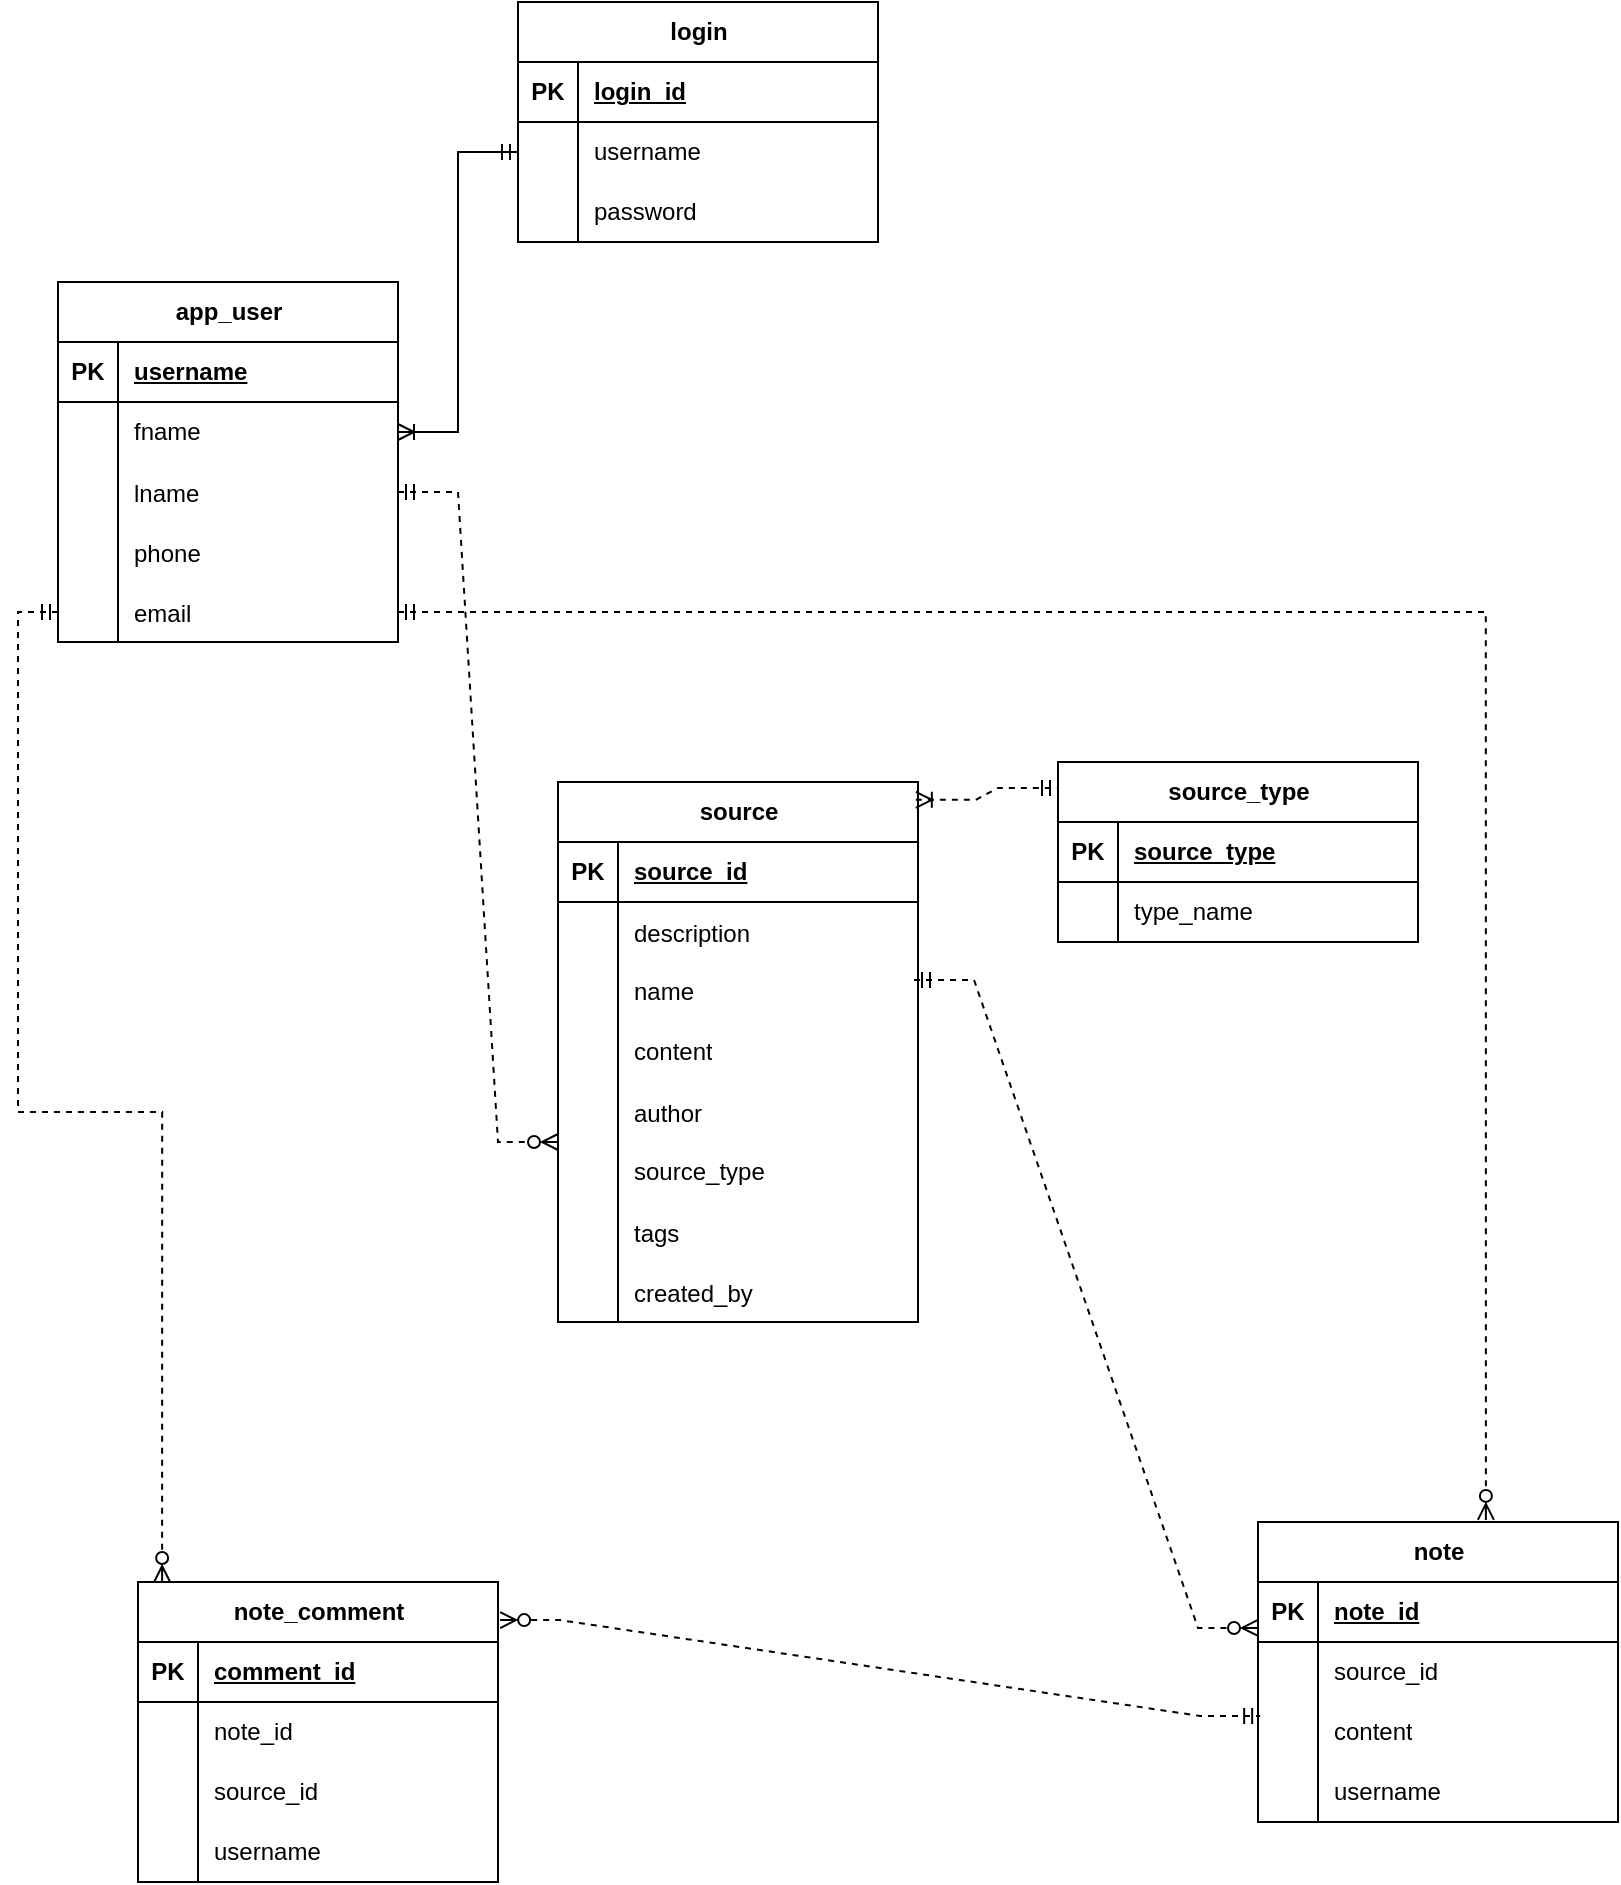 <mxfile version="23.0.1" type="device">
  <diagram id="R2lEEEUBdFMjLlhIrx00" name="Page-1">
    <mxGraphModel dx="2074" dy="1106" grid="1" gridSize="10" guides="1" tooltips="1" connect="1" arrows="1" fold="1" page="1" pageScale="1" pageWidth="850" pageHeight="1100" math="0" shadow="0" extFonts="Permanent Marker^https://fonts.googleapis.com/css?family=Permanent+Marker">
      <root>
        <mxCell id="0" />
        <mxCell id="1" parent="0" />
        <mxCell id="jBe3QeOH1B4ZWQV6k8TV-5" value="app_user" style="shape=table;startSize=30;container=1;collapsible=1;childLayout=tableLayout;fixedRows=1;rowLines=0;fontStyle=1;align=center;resizeLast=1;html=1;" vertex="1" parent="1">
          <mxGeometry x="40" y="220" width="170" height="180" as="geometry" />
        </mxCell>
        <mxCell id="jBe3QeOH1B4ZWQV6k8TV-6" value="" style="shape=tableRow;horizontal=0;startSize=0;swimlaneHead=0;swimlaneBody=0;fillColor=none;collapsible=0;dropTarget=0;points=[[0,0.5],[1,0.5]];portConstraint=eastwest;top=0;left=0;right=0;bottom=1;" vertex="1" parent="jBe3QeOH1B4ZWQV6k8TV-5">
          <mxGeometry y="30" width="170" height="30" as="geometry" />
        </mxCell>
        <mxCell id="jBe3QeOH1B4ZWQV6k8TV-7" value="PK" style="shape=partialRectangle;connectable=0;fillColor=none;top=0;left=0;bottom=0;right=0;fontStyle=1;overflow=hidden;whiteSpace=wrap;html=1;" vertex="1" parent="jBe3QeOH1B4ZWQV6k8TV-6">
          <mxGeometry width="30" height="30" as="geometry">
            <mxRectangle width="30" height="30" as="alternateBounds" />
          </mxGeometry>
        </mxCell>
        <mxCell id="jBe3QeOH1B4ZWQV6k8TV-8" value="username" style="shape=partialRectangle;connectable=0;fillColor=none;top=0;left=0;bottom=0;right=0;align=left;spacingLeft=6;fontStyle=5;overflow=hidden;whiteSpace=wrap;html=1;" vertex="1" parent="jBe3QeOH1B4ZWQV6k8TV-6">
          <mxGeometry x="30" width="140" height="30" as="geometry">
            <mxRectangle width="140" height="30" as="alternateBounds" />
          </mxGeometry>
        </mxCell>
        <mxCell id="jBe3QeOH1B4ZWQV6k8TV-12" value="" style="shape=tableRow;horizontal=0;startSize=0;swimlaneHead=0;swimlaneBody=0;fillColor=none;collapsible=0;dropTarget=0;points=[[0,0.5],[1,0.5]];portConstraint=eastwest;top=0;left=0;right=0;bottom=0;" vertex="1" parent="jBe3QeOH1B4ZWQV6k8TV-5">
          <mxGeometry y="60" width="170" height="30" as="geometry" />
        </mxCell>
        <mxCell id="jBe3QeOH1B4ZWQV6k8TV-13" value="" style="shape=partialRectangle;connectable=0;fillColor=none;top=0;left=0;bottom=0;right=0;editable=1;overflow=hidden;whiteSpace=wrap;html=1;" vertex="1" parent="jBe3QeOH1B4ZWQV6k8TV-12">
          <mxGeometry width="30" height="30" as="geometry">
            <mxRectangle width="30" height="30" as="alternateBounds" />
          </mxGeometry>
        </mxCell>
        <mxCell id="jBe3QeOH1B4ZWQV6k8TV-14" value="fname" style="shape=partialRectangle;connectable=0;fillColor=none;top=0;left=0;bottom=0;right=0;align=left;spacingLeft=6;overflow=hidden;whiteSpace=wrap;html=1;" vertex="1" parent="jBe3QeOH1B4ZWQV6k8TV-12">
          <mxGeometry x="30" width="140" height="30" as="geometry">
            <mxRectangle width="140" height="30" as="alternateBounds" />
          </mxGeometry>
        </mxCell>
        <mxCell id="jBe3QeOH1B4ZWQV6k8TV-83" value="" style="shape=tableRow;horizontal=0;startSize=0;swimlaneHead=0;swimlaneBody=0;fillColor=none;collapsible=0;dropTarget=0;points=[[0,0.5],[1,0.5]];portConstraint=eastwest;top=0;left=0;right=0;bottom=0;" vertex="1" parent="jBe3QeOH1B4ZWQV6k8TV-5">
          <mxGeometry y="90" width="170" height="30" as="geometry" />
        </mxCell>
        <mxCell id="jBe3QeOH1B4ZWQV6k8TV-84" value="" style="shape=partialRectangle;connectable=0;fillColor=none;top=0;left=0;bottom=0;right=0;editable=1;overflow=hidden;" vertex="1" parent="jBe3QeOH1B4ZWQV6k8TV-83">
          <mxGeometry width="30" height="30" as="geometry">
            <mxRectangle width="30" height="30" as="alternateBounds" />
          </mxGeometry>
        </mxCell>
        <mxCell id="jBe3QeOH1B4ZWQV6k8TV-85" value="lname" style="shape=partialRectangle;connectable=0;fillColor=none;top=0;left=0;bottom=0;right=0;align=left;spacingLeft=6;overflow=hidden;" vertex="1" parent="jBe3QeOH1B4ZWQV6k8TV-83">
          <mxGeometry x="30" width="140" height="30" as="geometry">
            <mxRectangle width="140" height="30" as="alternateBounds" />
          </mxGeometry>
        </mxCell>
        <mxCell id="jBe3QeOH1B4ZWQV6k8TV-128" value="" style="shape=tableRow;horizontal=0;startSize=0;swimlaneHead=0;swimlaneBody=0;fillColor=none;collapsible=0;dropTarget=0;points=[[0,0.5],[1,0.5]];portConstraint=eastwest;top=0;left=0;right=0;bottom=0;" vertex="1" parent="jBe3QeOH1B4ZWQV6k8TV-5">
          <mxGeometry y="120" width="170" height="30" as="geometry" />
        </mxCell>
        <mxCell id="jBe3QeOH1B4ZWQV6k8TV-129" value="" style="shape=partialRectangle;connectable=0;fillColor=none;top=0;left=0;bottom=0;right=0;editable=1;overflow=hidden;" vertex="1" parent="jBe3QeOH1B4ZWQV6k8TV-128">
          <mxGeometry width="30" height="30" as="geometry">
            <mxRectangle width="30" height="30" as="alternateBounds" />
          </mxGeometry>
        </mxCell>
        <mxCell id="jBe3QeOH1B4ZWQV6k8TV-130" value="phone" style="shape=partialRectangle;connectable=0;fillColor=none;top=0;left=0;bottom=0;right=0;align=left;spacingLeft=6;overflow=hidden;" vertex="1" parent="jBe3QeOH1B4ZWQV6k8TV-128">
          <mxGeometry x="30" width="140" height="30" as="geometry">
            <mxRectangle width="140" height="30" as="alternateBounds" />
          </mxGeometry>
        </mxCell>
        <mxCell id="jBe3QeOH1B4ZWQV6k8TV-86" value="" style="shape=tableRow;horizontal=0;startSize=0;swimlaneHead=0;swimlaneBody=0;fillColor=none;collapsible=0;dropTarget=0;points=[[0,0.5],[1,0.5]];portConstraint=eastwest;top=0;left=0;right=0;bottom=0;" vertex="1" parent="jBe3QeOH1B4ZWQV6k8TV-5">
          <mxGeometry y="150" width="170" height="30" as="geometry" />
        </mxCell>
        <mxCell id="jBe3QeOH1B4ZWQV6k8TV-87" value="" style="shape=partialRectangle;connectable=0;fillColor=none;top=0;left=0;bottom=0;right=0;editable=1;overflow=hidden;" vertex="1" parent="jBe3QeOH1B4ZWQV6k8TV-86">
          <mxGeometry width="30" height="30" as="geometry">
            <mxRectangle width="30" height="30" as="alternateBounds" />
          </mxGeometry>
        </mxCell>
        <mxCell id="jBe3QeOH1B4ZWQV6k8TV-88" value="email" style="shape=partialRectangle;connectable=0;fillColor=none;top=0;left=0;bottom=0;right=0;align=left;spacingLeft=6;overflow=hidden;" vertex="1" parent="jBe3QeOH1B4ZWQV6k8TV-86">
          <mxGeometry x="30" width="140" height="30" as="geometry">
            <mxRectangle width="140" height="30" as="alternateBounds" />
          </mxGeometry>
        </mxCell>
        <mxCell id="jBe3QeOH1B4ZWQV6k8TV-18" value="login" style="shape=table;startSize=30;container=1;collapsible=1;childLayout=tableLayout;fixedRows=1;rowLines=0;fontStyle=1;align=center;resizeLast=1;html=1;" vertex="1" parent="1">
          <mxGeometry x="270" y="80" width="180" height="120" as="geometry" />
        </mxCell>
        <mxCell id="jBe3QeOH1B4ZWQV6k8TV-19" value="" style="shape=tableRow;horizontal=0;startSize=0;swimlaneHead=0;swimlaneBody=0;fillColor=none;collapsible=0;dropTarget=0;points=[[0,0.5],[1,0.5]];portConstraint=eastwest;top=0;left=0;right=0;bottom=1;" vertex="1" parent="jBe3QeOH1B4ZWQV6k8TV-18">
          <mxGeometry y="30" width="180" height="30" as="geometry" />
        </mxCell>
        <mxCell id="jBe3QeOH1B4ZWQV6k8TV-20" value="PK" style="shape=partialRectangle;connectable=0;fillColor=none;top=0;left=0;bottom=0;right=0;fontStyle=1;overflow=hidden;whiteSpace=wrap;html=1;" vertex="1" parent="jBe3QeOH1B4ZWQV6k8TV-19">
          <mxGeometry width="30" height="30" as="geometry">
            <mxRectangle width="30" height="30" as="alternateBounds" />
          </mxGeometry>
        </mxCell>
        <mxCell id="jBe3QeOH1B4ZWQV6k8TV-21" value="login_id" style="shape=partialRectangle;connectable=0;fillColor=none;top=0;left=0;bottom=0;right=0;align=left;spacingLeft=6;fontStyle=5;overflow=hidden;whiteSpace=wrap;html=1;" vertex="1" parent="jBe3QeOH1B4ZWQV6k8TV-19">
          <mxGeometry x="30" width="150" height="30" as="geometry">
            <mxRectangle width="150" height="30" as="alternateBounds" />
          </mxGeometry>
        </mxCell>
        <mxCell id="jBe3QeOH1B4ZWQV6k8TV-22" value="" style="shape=tableRow;horizontal=0;startSize=0;swimlaneHead=0;swimlaneBody=0;fillColor=none;collapsible=0;dropTarget=0;points=[[0,0.5],[1,0.5]];portConstraint=eastwest;top=0;left=0;right=0;bottom=0;" vertex="1" parent="jBe3QeOH1B4ZWQV6k8TV-18">
          <mxGeometry y="60" width="180" height="30" as="geometry" />
        </mxCell>
        <mxCell id="jBe3QeOH1B4ZWQV6k8TV-23" value="" style="shape=partialRectangle;connectable=0;fillColor=none;top=0;left=0;bottom=0;right=0;editable=1;overflow=hidden;whiteSpace=wrap;html=1;" vertex="1" parent="jBe3QeOH1B4ZWQV6k8TV-22">
          <mxGeometry width="30" height="30" as="geometry">
            <mxRectangle width="30" height="30" as="alternateBounds" />
          </mxGeometry>
        </mxCell>
        <mxCell id="jBe3QeOH1B4ZWQV6k8TV-24" value="username" style="shape=partialRectangle;connectable=0;fillColor=none;top=0;left=0;bottom=0;right=0;align=left;spacingLeft=6;overflow=hidden;whiteSpace=wrap;html=1;" vertex="1" parent="jBe3QeOH1B4ZWQV6k8TV-22">
          <mxGeometry x="30" width="150" height="30" as="geometry">
            <mxRectangle width="150" height="30" as="alternateBounds" />
          </mxGeometry>
        </mxCell>
        <mxCell id="jBe3QeOH1B4ZWQV6k8TV-25" value="" style="shape=tableRow;horizontal=0;startSize=0;swimlaneHead=0;swimlaneBody=0;fillColor=none;collapsible=0;dropTarget=0;points=[[0,0.5],[1,0.5]];portConstraint=eastwest;top=0;left=0;right=0;bottom=0;" vertex="1" parent="jBe3QeOH1B4ZWQV6k8TV-18">
          <mxGeometry y="90" width="180" height="30" as="geometry" />
        </mxCell>
        <mxCell id="jBe3QeOH1B4ZWQV6k8TV-26" value="" style="shape=partialRectangle;connectable=0;fillColor=none;top=0;left=0;bottom=0;right=0;editable=1;overflow=hidden;whiteSpace=wrap;html=1;" vertex="1" parent="jBe3QeOH1B4ZWQV6k8TV-25">
          <mxGeometry width="30" height="30" as="geometry">
            <mxRectangle width="30" height="30" as="alternateBounds" />
          </mxGeometry>
        </mxCell>
        <mxCell id="jBe3QeOH1B4ZWQV6k8TV-27" value="password" style="shape=partialRectangle;connectable=0;fillColor=none;top=0;left=0;bottom=0;right=0;align=left;spacingLeft=6;overflow=hidden;whiteSpace=wrap;html=1;" vertex="1" parent="jBe3QeOH1B4ZWQV6k8TV-25">
          <mxGeometry x="30" width="150" height="30" as="geometry">
            <mxRectangle width="150" height="30" as="alternateBounds" />
          </mxGeometry>
        </mxCell>
        <mxCell id="jBe3QeOH1B4ZWQV6k8TV-31" value="source" style="shape=table;startSize=30;container=1;collapsible=1;childLayout=tableLayout;fixedRows=1;rowLines=0;fontStyle=1;align=center;resizeLast=1;html=1;" vertex="1" parent="1">
          <mxGeometry x="290" y="470" width="180" height="270" as="geometry" />
        </mxCell>
        <mxCell id="jBe3QeOH1B4ZWQV6k8TV-32" value="" style="shape=tableRow;horizontal=0;startSize=0;swimlaneHead=0;swimlaneBody=0;fillColor=none;collapsible=0;dropTarget=0;points=[[0,0.5],[1,0.5]];portConstraint=eastwest;top=0;left=0;right=0;bottom=1;" vertex="1" parent="jBe3QeOH1B4ZWQV6k8TV-31">
          <mxGeometry y="30" width="180" height="30" as="geometry" />
        </mxCell>
        <mxCell id="jBe3QeOH1B4ZWQV6k8TV-33" value="PK" style="shape=partialRectangle;connectable=0;fillColor=none;top=0;left=0;bottom=0;right=0;fontStyle=1;overflow=hidden;whiteSpace=wrap;html=1;" vertex="1" parent="jBe3QeOH1B4ZWQV6k8TV-32">
          <mxGeometry width="30" height="30" as="geometry">
            <mxRectangle width="30" height="30" as="alternateBounds" />
          </mxGeometry>
        </mxCell>
        <mxCell id="jBe3QeOH1B4ZWQV6k8TV-34" value="source_id" style="shape=partialRectangle;connectable=0;fillColor=none;top=0;left=0;bottom=0;right=0;align=left;spacingLeft=6;fontStyle=5;overflow=hidden;whiteSpace=wrap;html=1;" vertex="1" parent="jBe3QeOH1B4ZWQV6k8TV-32">
          <mxGeometry x="30" width="150" height="30" as="geometry">
            <mxRectangle width="150" height="30" as="alternateBounds" />
          </mxGeometry>
        </mxCell>
        <mxCell id="jBe3QeOH1B4ZWQV6k8TV-123" value="" style="shape=tableRow;horizontal=0;startSize=0;swimlaneHead=0;swimlaneBody=0;fillColor=none;collapsible=0;dropTarget=0;points=[[0,0.5],[1,0.5]];portConstraint=eastwest;top=0;left=0;right=0;bottom=0;" vertex="1" parent="jBe3QeOH1B4ZWQV6k8TV-31">
          <mxGeometry y="60" width="180" height="30" as="geometry" />
        </mxCell>
        <mxCell id="jBe3QeOH1B4ZWQV6k8TV-124" value="" style="shape=partialRectangle;connectable=0;fillColor=none;top=0;left=0;bottom=0;right=0;editable=1;overflow=hidden;" vertex="1" parent="jBe3QeOH1B4ZWQV6k8TV-123">
          <mxGeometry width="30" height="30" as="geometry">
            <mxRectangle width="30" height="30" as="alternateBounds" />
          </mxGeometry>
        </mxCell>
        <mxCell id="jBe3QeOH1B4ZWQV6k8TV-125" value="description" style="shape=partialRectangle;connectable=0;fillColor=none;top=0;left=0;bottom=0;right=0;align=left;spacingLeft=6;overflow=hidden;" vertex="1" parent="jBe3QeOH1B4ZWQV6k8TV-123">
          <mxGeometry x="30" width="150" height="30" as="geometry">
            <mxRectangle width="150" height="30" as="alternateBounds" />
          </mxGeometry>
        </mxCell>
        <mxCell id="jBe3QeOH1B4ZWQV6k8TV-35" value="" style="shape=tableRow;horizontal=0;startSize=0;swimlaneHead=0;swimlaneBody=0;fillColor=none;collapsible=0;dropTarget=0;points=[[0,0.5],[1,0.5]];portConstraint=eastwest;top=0;left=0;right=0;bottom=0;" vertex="1" parent="jBe3QeOH1B4ZWQV6k8TV-31">
          <mxGeometry y="90" width="180" height="30" as="geometry" />
        </mxCell>
        <mxCell id="jBe3QeOH1B4ZWQV6k8TV-36" value="" style="shape=partialRectangle;connectable=0;fillColor=none;top=0;left=0;bottom=0;right=0;editable=1;overflow=hidden;whiteSpace=wrap;html=1;" vertex="1" parent="jBe3QeOH1B4ZWQV6k8TV-35">
          <mxGeometry width="30" height="30" as="geometry">
            <mxRectangle width="30" height="30" as="alternateBounds" />
          </mxGeometry>
        </mxCell>
        <mxCell id="jBe3QeOH1B4ZWQV6k8TV-37" value="name" style="shape=partialRectangle;connectable=0;fillColor=none;top=0;left=0;bottom=0;right=0;align=left;spacingLeft=6;overflow=hidden;whiteSpace=wrap;html=1;" vertex="1" parent="jBe3QeOH1B4ZWQV6k8TV-35">
          <mxGeometry x="30" width="150" height="30" as="geometry">
            <mxRectangle width="150" height="30" as="alternateBounds" />
          </mxGeometry>
        </mxCell>
        <mxCell id="jBe3QeOH1B4ZWQV6k8TV-38" value="" style="shape=tableRow;horizontal=0;startSize=0;swimlaneHead=0;swimlaneBody=0;fillColor=none;collapsible=0;dropTarget=0;points=[[0,0.5],[1,0.5]];portConstraint=eastwest;top=0;left=0;right=0;bottom=0;" vertex="1" parent="jBe3QeOH1B4ZWQV6k8TV-31">
          <mxGeometry y="120" width="180" height="30" as="geometry" />
        </mxCell>
        <mxCell id="jBe3QeOH1B4ZWQV6k8TV-39" value="" style="shape=partialRectangle;connectable=0;fillColor=none;top=0;left=0;bottom=0;right=0;editable=1;overflow=hidden;whiteSpace=wrap;html=1;" vertex="1" parent="jBe3QeOH1B4ZWQV6k8TV-38">
          <mxGeometry width="30" height="30" as="geometry">
            <mxRectangle width="30" height="30" as="alternateBounds" />
          </mxGeometry>
        </mxCell>
        <mxCell id="jBe3QeOH1B4ZWQV6k8TV-40" value="content" style="shape=partialRectangle;connectable=0;fillColor=none;top=0;left=0;bottom=0;right=0;align=left;spacingLeft=6;overflow=hidden;whiteSpace=wrap;html=1;" vertex="1" parent="jBe3QeOH1B4ZWQV6k8TV-38">
          <mxGeometry x="30" width="150" height="30" as="geometry">
            <mxRectangle width="150" height="30" as="alternateBounds" />
          </mxGeometry>
        </mxCell>
        <mxCell id="jBe3QeOH1B4ZWQV6k8TV-106" value="" style="shape=tableRow;horizontal=0;startSize=0;swimlaneHead=0;swimlaneBody=0;fillColor=none;collapsible=0;dropTarget=0;points=[[0,0.5],[1,0.5]];portConstraint=eastwest;top=0;left=0;right=0;bottom=0;" vertex="1" parent="jBe3QeOH1B4ZWQV6k8TV-31">
          <mxGeometry y="150" width="180" height="30" as="geometry" />
        </mxCell>
        <mxCell id="jBe3QeOH1B4ZWQV6k8TV-107" value="" style="shape=partialRectangle;connectable=0;fillColor=none;top=0;left=0;bottom=0;right=0;editable=1;overflow=hidden;" vertex="1" parent="jBe3QeOH1B4ZWQV6k8TV-106">
          <mxGeometry width="30" height="30" as="geometry">
            <mxRectangle width="30" height="30" as="alternateBounds" />
          </mxGeometry>
        </mxCell>
        <mxCell id="jBe3QeOH1B4ZWQV6k8TV-108" value="author" style="shape=partialRectangle;connectable=0;fillColor=none;top=0;left=0;bottom=0;right=0;align=left;spacingLeft=6;overflow=hidden;" vertex="1" parent="jBe3QeOH1B4ZWQV6k8TV-106">
          <mxGeometry x="30" width="150" height="30" as="geometry">
            <mxRectangle width="150" height="30" as="alternateBounds" />
          </mxGeometry>
        </mxCell>
        <mxCell id="jBe3QeOH1B4ZWQV6k8TV-41" value="" style="shape=tableRow;horizontal=0;startSize=0;swimlaneHead=0;swimlaneBody=0;fillColor=none;collapsible=0;dropTarget=0;points=[[0,0.5],[1,0.5]];portConstraint=eastwest;top=0;left=0;right=0;bottom=0;" vertex="1" parent="jBe3QeOH1B4ZWQV6k8TV-31">
          <mxGeometry y="180" width="180" height="30" as="geometry" />
        </mxCell>
        <mxCell id="jBe3QeOH1B4ZWQV6k8TV-42" value="" style="shape=partialRectangle;connectable=0;fillColor=none;top=0;left=0;bottom=0;right=0;editable=1;overflow=hidden;whiteSpace=wrap;html=1;" vertex="1" parent="jBe3QeOH1B4ZWQV6k8TV-41">
          <mxGeometry width="30" height="30" as="geometry">
            <mxRectangle width="30" height="30" as="alternateBounds" />
          </mxGeometry>
        </mxCell>
        <mxCell id="jBe3QeOH1B4ZWQV6k8TV-43" value="source_type" style="shape=partialRectangle;connectable=0;fillColor=none;top=0;left=0;bottom=0;right=0;align=left;spacingLeft=6;overflow=hidden;whiteSpace=wrap;html=1;" vertex="1" parent="jBe3QeOH1B4ZWQV6k8TV-41">
          <mxGeometry x="30" width="150" height="30" as="geometry">
            <mxRectangle width="150" height="30" as="alternateBounds" />
          </mxGeometry>
        </mxCell>
        <mxCell id="jBe3QeOH1B4ZWQV6k8TV-131" value="" style="shape=tableRow;horizontal=0;startSize=0;swimlaneHead=0;swimlaneBody=0;fillColor=none;collapsible=0;dropTarget=0;points=[[0,0.5],[1,0.5]];portConstraint=eastwest;top=0;left=0;right=0;bottom=0;" vertex="1" parent="jBe3QeOH1B4ZWQV6k8TV-31">
          <mxGeometry y="210" width="180" height="30" as="geometry" />
        </mxCell>
        <mxCell id="jBe3QeOH1B4ZWQV6k8TV-132" value="" style="shape=partialRectangle;connectable=0;fillColor=none;top=0;left=0;bottom=0;right=0;editable=1;overflow=hidden;" vertex="1" parent="jBe3QeOH1B4ZWQV6k8TV-131">
          <mxGeometry width="30" height="30" as="geometry">
            <mxRectangle width="30" height="30" as="alternateBounds" />
          </mxGeometry>
        </mxCell>
        <mxCell id="jBe3QeOH1B4ZWQV6k8TV-133" value="tags" style="shape=partialRectangle;connectable=0;fillColor=none;top=0;left=0;bottom=0;right=0;align=left;spacingLeft=6;overflow=hidden;" vertex="1" parent="jBe3QeOH1B4ZWQV6k8TV-131">
          <mxGeometry x="30" width="150" height="30" as="geometry">
            <mxRectangle width="150" height="30" as="alternateBounds" />
          </mxGeometry>
        </mxCell>
        <mxCell id="jBe3QeOH1B4ZWQV6k8TV-114" value="" style="shape=tableRow;horizontal=0;startSize=0;swimlaneHead=0;swimlaneBody=0;fillColor=none;collapsible=0;dropTarget=0;points=[[0,0.5],[1,0.5]];portConstraint=eastwest;top=0;left=0;right=0;bottom=0;" vertex="1" parent="jBe3QeOH1B4ZWQV6k8TV-31">
          <mxGeometry y="240" width="180" height="30" as="geometry" />
        </mxCell>
        <mxCell id="jBe3QeOH1B4ZWQV6k8TV-115" value="" style="shape=partialRectangle;connectable=0;fillColor=none;top=0;left=0;bottom=0;right=0;editable=1;overflow=hidden;" vertex="1" parent="jBe3QeOH1B4ZWQV6k8TV-114">
          <mxGeometry width="30" height="30" as="geometry">
            <mxRectangle width="30" height="30" as="alternateBounds" />
          </mxGeometry>
        </mxCell>
        <mxCell id="jBe3QeOH1B4ZWQV6k8TV-116" value="created_by" style="shape=partialRectangle;connectable=0;fillColor=none;top=0;left=0;bottom=0;right=0;align=left;spacingLeft=6;overflow=hidden;" vertex="1" parent="jBe3QeOH1B4ZWQV6k8TV-114">
          <mxGeometry x="30" width="150" height="30" as="geometry">
            <mxRectangle width="150" height="30" as="alternateBounds" />
          </mxGeometry>
        </mxCell>
        <mxCell id="jBe3QeOH1B4ZWQV6k8TV-44" value="source_type" style="shape=table;startSize=30;container=1;collapsible=1;childLayout=tableLayout;fixedRows=1;rowLines=0;fontStyle=1;align=center;resizeLast=1;html=1;" vertex="1" parent="1">
          <mxGeometry x="540" y="460" width="180" height="90" as="geometry" />
        </mxCell>
        <mxCell id="jBe3QeOH1B4ZWQV6k8TV-45" value="" style="shape=tableRow;horizontal=0;startSize=0;swimlaneHead=0;swimlaneBody=0;fillColor=none;collapsible=0;dropTarget=0;points=[[0,0.5],[1,0.5]];portConstraint=eastwest;top=0;left=0;right=0;bottom=1;" vertex="1" parent="jBe3QeOH1B4ZWQV6k8TV-44">
          <mxGeometry y="30" width="180" height="30" as="geometry" />
        </mxCell>
        <mxCell id="jBe3QeOH1B4ZWQV6k8TV-46" value="PK" style="shape=partialRectangle;connectable=0;fillColor=none;top=0;left=0;bottom=0;right=0;fontStyle=1;overflow=hidden;whiteSpace=wrap;html=1;" vertex="1" parent="jBe3QeOH1B4ZWQV6k8TV-45">
          <mxGeometry width="30" height="30" as="geometry">
            <mxRectangle width="30" height="30" as="alternateBounds" />
          </mxGeometry>
        </mxCell>
        <mxCell id="jBe3QeOH1B4ZWQV6k8TV-47" value="source_type" style="shape=partialRectangle;connectable=0;fillColor=none;top=0;left=0;bottom=0;right=0;align=left;spacingLeft=6;fontStyle=5;overflow=hidden;whiteSpace=wrap;html=1;" vertex="1" parent="jBe3QeOH1B4ZWQV6k8TV-45">
          <mxGeometry x="30" width="150" height="30" as="geometry">
            <mxRectangle width="150" height="30" as="alternateBounds" />
          </mxGeometry>
        </mxCell>
        <mxCell id="jBe3QeOH1B4ZWQV6k8TV-48" value="" style="shape=tableRow;horizontal=0;startSize=0;swimlaneHead=0;swimlaneBody=0;fillColor=none;collapsible=0;dropTarget=0;points=[[0,0.5],[1,0.5]];portConstraint=eastwest;top=0;left=0;right=0;bottom=0;" vertex="1" parent="jBe3QeOH1B4ZWQV6k8TV-44">
          <mxGeometry y="60" width="180" height="30" as="geometry" />
        </mxCell>
        <mxCell id="jBe3QeOH1B4ZWQV6k8TV-49" value="" style="shape=partialRectangle;connectable=0;fillColor=none;top=0;left=0;bottom=0;right=0;editable=1;overflow=hidden;whiteSpace=wrap;html=1;" vertex="1" parent="jBe3QeOH1B4ZWQV6k8TV-48">
          <mxGeometry width="30" height="30" as="geometry">
            <mxRectangle width="30" height="30" as="alternateBounds" />
          </mxGeometry>
        </mxCell>
        <mxCell id="jBe3QeOH1B4ZWQV6k8TV-50" value="type_name" style="shape=partialRectangle;connectable=0;fillColor=none;top=0;left=0;bottom=0;right=0;align=left;spacingLeft=6;overflow=hidden;whiteSpace=wrap;html=1;" vertex="1" parent="jBe3QeOH1B4ZWQV6k8TV-48">
          <mxGeometry x="30" width="150" height="30" as="geometry">
            <mxRectangle width="150" height="30" as="alternateBounds" />
          </mxGeometry>
        </mxCell>
        <mxCell id="jBe3QeOH1B4ZWQV6k8TV-70" value="note" style="shape=table;startSize=30;container=1;collapsible=1;childLayout=tableLayout;fixedRows=1;rowLines=0;fontStyle=1;align=center;resizeLast=1;html=1;" vertex="1" parent="1">
          <mxGeometry x="640" y="840" width="180" height="150" as="geometry" />
        </mxCell>
        <mxCell id="jBe3QeOH1B4ZWQV6k8TV-71" value="" style="shape=tableRow;horizontal=0;startSize=0;swimlaneHead=0;swimlaneBody=0;fillColor=none;collapsible=0;dropTarget=0;points=[[0,0.5],[1,0.5]];portConstraint=eastwest;top=0;left=0;right=0;bottom=1;" vertex="1" parent="jBe3QeOH1B4ZWQV6k8TV-70">
          <mxGeometry y="30" width="180" height="30" as="geometry" />
        </mxCell>
        <mxCell id="jBe3QeOH1B4ZWQV6k8TV-72" value="PK" style="shape=partialRectangle;connectable=0;fillColor=none;top=0;left=0;bottom=0;right=0;fontStyle=1;overflow=hidden;whiteSpace=wrap;html=1;" vertex="1" parent="jBe3QeOH1B4ZWQV6k8TV-71">
          <mxGeometry width="30" height="30" as="geometry">
            <mxRectangle width="30" height="30" as="alternateBounds" />
          </mxGeometry>
        </mxCell>
        <mxCell id="jBe3QeOH1B4ZWQV6k8TV-73" value="note_id" style="shape=partialRectangle;connectable=0;fillColor=none;top=0;left=0;bottom=0;right=0;align=left;spacingLeft=6;fontStyle=5;overflow=hidden;whiteSpace=wrap;html=1;" vertex="1" parent="jBe3QeOH1B4ZWQV6k8TV-71">
          <mxGeometry x="30" width="150" height="30" as="geometry">
            <mxRectangle width="150" height="30" as="alternateBounds" />
          </mxGeometry>
        </mxCell>
        <mxCell id="jBe3QeOH1B4ZWQV6k8TV-74" value="" style="shape=tableRow;horizontal=0;startSize=0;swimlaneHead=0;swimlaneBody=0;fillColor=none;collapsible=0;dropTarget=0;points=[[0,0.5],[1,0.5]];portConstraint=eastwest;top=0;left=0;right=0;bottom=0;" vertex="1" parent="jBe3QeOH1B4ZWQV6k8TV-70">
          <mxGeometry y="60" width="180" height="30" as="geometry" />
        </mxCell>
        <mxCell id="jBe3QeOH1B4ZWQV6k8TV-75" value="" style="shape=partialRectangle;connectable=0;fillColor=none;top=0;left=0;bottom=0;right=0;editable=1;overflow=hidden;whiteSpace=wrap;html=1;" vertex="1" parent="jBe3QeOH1B4ZWQV6k8TV-74">
          <mxGeometry width="30" height="30" as="geometry">
            <mxRectangle width="30" height="30" as="alternateBounds" />
          </mxGeometry>
        </mxCell>
        <mxCell id="jBe3QeOH1B4ZWQV6k8TV-76" value="source_id" style="shape=partialRectangle;connectable=0;fillColor=none;top=0;left=0;bottom=0;right=0;align=left;spacingLeft=6;overflow=hidden;whiteSpace=wrap;html=1;" vertex="1" parent="jBe3QeOH1B4ZWQV6k8TV-74">
          <mxGeometry x="30" width="150" height="30" as="geometry">
            <mxRectangle width="150" height="30" as="alternateBounds" />
          </mxGeometry>
        </mxCell>
        <mxCell id="jBe3QeOH1B4ZWQV6k8TV-77" value="" style="shape=tableRow;horizontal=0;startSize=0;swimlaneHead=0;swimlaneBody=0;fillColor=none;collapsible=0;dropTarget=0;points=[[0,0.5],[1,0.5]];portConstraint=eastwest;top=0;left=0;right=0;bottom=0;" vertex="1" parent="jBe3QeOH1B4ZWQV6k8TV-70">
          <mxGeometry y="90" width="180" height="30" as="geometry" />
        </mxCell>
        <mxCell id="jBe3QeOH1B4ZWQV6k8TV-78" value="" style="shape=partialRectangle;connectable=0;fillColor=none;top=0;left=0;bottom=0;right=0;editable=1;overflow=hidden;whiteSpace=wrap;html=1;" vertex="1" parent="jBe3QeOH1B4ZWQV6k8TV-77">
          <mxGeometry width="30" height="30" as="geometry">
            <mxRectangle width="30" height="30" as="alternateBounds" />
          </mxGeometry>
        </mxCell>
        <mxCell id="jBe3QeOH1B4ZWQV6k8TV-79" value="content" style="shape=partialRectangle;connectable=0;fillColor=none;top=0;left=0;bottom=0;right=0;align=left;spacingLeft=6;overflow=hidden;whiteSpace=wrap;html=1;" vertex="1" parent="jBe3QeOH1B4ZWQV6k8TV-77">
          <mxGeometry x="30" width="150" height="30" as="geometry">
            <mxRectangle width="150" height="30" as="alternateBounds" />
          </mxGeometry>
        </mxCell>
        <mxCell id="jBe3QeOH1B4ZWQV6k8TV-80" value="" style="shape=tableRow;horizontal=0;startSize=0;swimlaneHead=0;swimlaneBody=0;fillColor=none;collapsible=0;dropTarget=0;points=[[0,0.5],[1,0.5]];portConstraint=eastwest;top=0;left=0;right=0;bottom=0;" vertex="1" parent="jBe3QeOH1B4ZWQV6k8TV-70">
          <mxGeometry y="120" width="180" height="30" as="geometry" />
        </mxCell>
        <mxCell id="jBe3QeOH1B4ZWQV6k8TV-81" value="" style="shape=partialRectangle;connectable=0;fillColor=none;top=0;left=0;bottom=0;right=0;editable=1;overflow=hidden;whiteSpace=wrap;html=1;" vertex="1" parent="jBe3QeOH1B4ZWQV6k8TV-80">
          <mxGeometry width="30" height="30" as="geometry">
            <mxRectangle width="30" height="30" as="alternateBounds" />
          </mxGeometry>
        </mxCell>
        <mxCell id="jBe3QeOH1B4ZWQV6k8TV-82" value="username" style="shape=partialRectangle;connectable=0;fillColor=none;top=0;left=0;bottom=0;right=0;align=left;spacingLeft=6;overflow=hidden;whiteSpace=wrap;html=1;" vertex="1" parent="jBe3QeOH1B4ZWQV6k8TV-80">
          <mxGeometry x="30" width="150" height="30" as="geometry">
            <mxRectangle width="150" height="30" as="alternateBounds" />
          </mxGeometry>
        </mxCell>
        <mxCell id="jBe3QeOH1B4ZWQV6k8TV-92" value="" style="edgeStyle=entityRelationEdgeStyle;fontSize=12;html=1;endArrow=ERmandOne;startArrow=ERoneToMany;rounded=0;exitX=1;exitY=0.5;exitDx=0;exitDy=0;entryX=0;entryY=0.5;entryDx=0;entryDy=0;endFill=0;startFill=0;" edge="1" parent="1" target="jBe3QeOH1B4ZWQV6k8TV-22">
          <mxGeometry width="100" height="100" relative="1" as="geometry">
            <mxPoint x="210" y="295" as="sourcePoint" />
            <mxPoint x="370" y="380" as="targetPoint" />
            <Array as="points">
              <mxPoint x="250" y="390" />
            </Array>
          </mxGeometry>
        </mxCell>
        <mxCell id="jBe3QeOH1B4ZWQV6k8TV-93" value="note_comment" style="shape=table;startSize=30;container=1;collapsible=1;childLayout=tableLayout;fixedRows=1;rowLines=0;fontStyle=1;align=center;resizeLast=1;html=1;" vertex="1" parent="1">
          <mxGeometry x="80" y="870" width="180" height="150" as="geometry" />
        </mxCell>
        <mxCell id="jBe3QeOH1B4ZWQV6k8TV-94" value="" style="shape=tableRow;horizontal=0;startSize=0;swimlaneHead=0;swimlaneBody=0;fillColor=none;collapsible=0;dropTarget=0;points=[[0,0.5],[1,0.5]];portConstraint=eastwest;top=0;left=0;right=0;bottom=1;" vertex="1" parent="jBe3QeOH1B4ZWQV6k8TV-93">
          <mxGeometry y="30" width="180" height="30" as="geometry" />
        </mxCell>
        <mxCell id="jBe3QeOH1B4ZWQV6k8TV-95" value="PK" style="shape=partialRectangle;connectable=0;fillColor=none;top=0;left=0;bottom=0;right=0;fontStyle=1;overflow=hidden;whiteSpace=wrap;html=1;" vertex="1" parent="jBe3QeOH1B4ZWQV6k8TV-94">
          <mxGeometry width="30" height="30" as="geometry">
            <mxRectangle width="30" height="30" as="alternateBounds" />
          </mxGeometry>
        </mxCell>
        <mxCell id="jBe3QeOH1B4ZWQV6k8TV-96" value="comment_id" style="shape=partialRectangle;connectable=0;fillColor=none;top=0;left=0;bottom=0;right=0;align=left;spacingLeft=6;fontStyle=5;overflow=hidden;whiteSpace=wrap;html=1;" vertex="1" parent="jBe3QeOH1B4ZWQV6k8TV-94">
          <mxGeometry x="30" width="150" height="30" as="geometry">
            <mxRectangle width="150" height="30" as="alternateBounds" />
          </mxGeometry>
        </mxCell>
        <mxCell id="jBe3QeOH1B4ZWQV6k8TV-97" value="" style="shape=tableRow;horizontal=0;startSize=0;swimlaneHead=0;swimlaneBody=0;fillColor=none;collapsible=0;dropTarget=0;points=[[0,0.5],[1,0.5]];portConstraint=eastwest;top=0;left=0;right=0;bottom=0;" vertex="1" parent="jBe3QeOH1B4ZWQV6k8TV-93">
          <mxGeometry y="60" width="180" height="30" as="geometry" />
        </mxCell>
        <mxCell id="jBe3QeOH1B4ZWQV6k8TV-98" value="" style="shape=partialRectangle;connectable=0;fillColor=none;top=0;left=0;bottom=0;right=0;editable=1;overflow=hidden;whiteSpace=wrap;html=1;" vertex="1" parent="jBe3QeOH1B4ZWQV6k8TV-97">
          <mxGeometry width="30" height="30" as="geometry">
            <mxRectangle width="30" height="30" as="alternateBounds" />
          </mxGeometry>
        </mxCell>
        <mxCell id="jBe3QeOH1B4ZWQV6k8TV-99" value="note_id" style="shape=partialRectangle;connectable=0;fillColor=none;top=0;left=0;bottom=0;right=0;align=left;spacingLeft=6;overflow=hidden;whiteSpace=wrap;html=1;" vertex="1" parent="jBe3QeOH1B4ZWQV6k8TV-97">
          <mxGeometry x="30" width="150" height="30" as="geometry">
            <mxRectangle width="150" height="30" as="alternateBounds" />
          </mxGeometry>
        </mxCell>
        <mxCell id="jBe3QeOH1B4ZWQV6k8TV-100" value="" style="shape=tableRow;horizontal=0;startSize=0;swimlaneHead=0;swimlaneBody=0;fillColor=none;collapsible=0;dropTarget=0;points=[[0,0.5],[1,0.5]];portConstraint=eastwest;top=0;left=0;right=0;bottom=0;" vertex="1" parent="jBe3QeOH1B4ZWQV6k8TV-93">
          <mxGeometry y="90" width="180" height="30" as="geometry" />
        </mxCell>
        <mxCell id="jBe3QeOH1B4ZWQV6k8TV-101" value="" style="shape=partialRectangle;connectable=0;fillColor=none;top=0;left=0;bottom=0;right=0;editable=1;overflow=hidden;whiteSpace=wrap;html=1;" vertex="1" parent="jBe3QeOH1B4ZWQV6k8TV-100">
          <mxGeometry width="30" height="30" as="geometry">
            <mxRectangle width="30" height="30" as="alternateBounds" />
          </mxGeometry>
        </mxCell>
        <mxCell id="jBe3QeOH1B4ZWQV6k8TV-102" value="source_id" style="shape=partialRectangle;connectable=0;fillColor=none;top=0;left=0;bottom=0;right=0;align=left;spacingLeft=6;overflow=hidden;whiteSpace=wrap;html=1;" vertex="1" parent="jBe3QeOH1B4ZWQV6k8TV-100">
          <mxGeometry x="30" width="150" height="30" as="geometry">
            <mxRectangle width="150" height="30" as="alternateBounds" />
          </mxGeometry>
        </mxCell>
        <mxCell id="jBe3QeOH1B4ZWQV6k8TV-103" value="" style="shape=tableRow;horizontal=0;startSize=0;swimlaneHead=0;swimlaneBody=0;fillColor=none;collapsible=0;dropTarget=0;points=[[0,0.5],[1,0.5]];portConstraint=eastwest;top=0;left=0;right=0;bottom=0;" vertex="1" parent="jBe3QeOH1B4ZWQV6k8TV-93">
          <mxGeometry y="120" width="180" height="30" as="geometry" />
        </mxCell>
        <mxCell id="jBe3QeOH1B4ZWQV6k8TV-104" value="" style="shape=partialRectangle;connectable=0;fillColor=none;top=0;left=0;bottom=0;right=0;editable=1;overflow=hidden;whiteSpace=wrap;html=1;" vertex="1" parent="jBe3QeOH1B4ZWQV6k8TV-103">
          <mxGeometry width="30" height="30" as="geometry">
            <mxRectangle width="30" height="30" as="alternateBounds" />
          </mxGeometry>
        </mxCell>
        <mxCell id="jBe3QeOH1B4ZWQV6k8TV-105" value="username" style="shape=partialRectangle;connectable=0;fillColor=none;top=0;left=0;bottom=0;right=0;align=left;spacingLeft=6;overflow=hidden;whiteSpace=wrap;html=1;" vertex="1" parent="jBe3QeOH1B4ZWQV6k8TV-103">
          <mxGeometry x="30" width="150" height="30" as="geometry">
            <mxRectangle width="150" height="30" as="alternateBounds" />
          </mxGeometry>
        </mxCell>
        <mxCell id="jBe3QeOH1B4ZWQV6k8TV-109" value="" style="edgeStyle=entityRelationEdgeStyle;fontSize=12;html=1;endArrow=ERzeroToMany;rounded=0;exitX=0.989;exitY=0.3;exitDx=0;exitDy=0;exitPerimeter=0;entryX=-0.028;entryY=0.047;entryDx=0;entryDy=0;entryPerimeter=0;dashed=1;endFill=0;startArrow=ERmandOne;startFill=0;" edge="1" parent="1" source="jBe3QeOH1B4ZWQV6k8TV-35">
          <mxGeometry width="100" height="100" relative="1" as="geometry">
            <mxPoint x="473.96" y="630.0" as="sourcePoint" />
            <mxPoint x="640" y="892.98" as="targetPoint" />
            <Array as="points">
              <mxPoint x="555.04" y="775.93" />
              <mxPoint x="785.04" y="635.93" />
            </Array>
          </mxGeometry>
        </mxCell>
        <mxCell id="jBe3QeOH1B4ZWQV6k8TV-112" value="" style="edgeStyle=entityRelationEdgeStyle;fontSize=12;html=1;endArrow=ERmandOne;endFill=0;rounded=0;entryX=0.006;entryY=1.233;entryDx=0;entryDy=0;entryPerimeter=0;exitX=1.006;exitY=0.127;exitDx=0;exitDy=0;exitPerimeter=0;dashed=1;startArrow=ERzeroToMany;startFill=0;" edge="1" parent="1" source="jBe3QeOH1B4ZWQV6k8TV-93" target="jBe3QeOH1B4ZWQV6k8TV-74">
          <mxGeometry width="100" height="100" relative="1" as="geometry">
            <mxPoint x="350" y="895.01" as="sourcePoint" />
            <mxPoint x="546.94" y="820" as="targetPoint" />
            <Array as="points">
              <mxPoint x="280" y="795.01" />
            </Array>
          </mxGeometry>
        </mxCell>
        <mxCell id="jBe3QeOH1B4ZWQV6k8TV-117" value="" style="edgeStyle=entityRelationEdgeStyle;fontSize=12;html=1;endArrow=ERzeroToMany;endFill=0;rounded=0;entryX=0;entryY=0;entryDx=0;entryDy=0;entryPerimeter=0;exitX=1;exitY=0.5;exitDx=0;exitDy=0;dashed=1;startArrow=ERmandOne;startFill=0;" edge="1" parent="1" source="jBe3QeOH1B4ZWQV6k8TV-83" target="jBe3QeOH1B4ZWQV6k8TV-41">
          <mxGeometry width="100" height="100" relative="1" as="geometry">
            <mxPoint x="84.97" y="462.01" as="sourcePoint" />
            <mxPoint x="260" y="747.99" as="targetPoint" />
            <Array as="points">
              <mxPoint x="90" y="510" />
            </Array>
          </mxGeometry>
        </mxCell>
        <mxCell id="jBe3QeOH1B4ZWQV6k8TV-118" value="" style="edgeStyle=entityRelationEdgeStyle;fontSize=12;html=1;endArrow=ERmandOne;endFill=0;rounded=0;entryX=0;entryY=0.144;entryDx=0;entryDy=0;entryPerimeter=0;exitX=0.994;exitY=0.033;exitDx=0;exitDy=0;exitPerimeter=0;dashed=1;startArrow=ERoneToMany;startFill=0;" edge="1" parent="1" source="jBe3QeOH1B4ZWQV6k8TV-31" target="jBe3QeOH1B4ZWQV6k8TV-44">
          <mxGeometry width="100" height="100" relative="1" as="geometry">
            <mxPoint x="540" y="550" as="sourcePoint" />
            <mxPoint x="640" y="450" as="targetPoint" />
          </mxGeometry>
        </mxCell>
        <mxCell id="jBe3QeOH1B4ZWQV6k8TV-121" style="edgeStyle=orthogonalEdgeStyle;rounded=0;orthogonalLoop=1;jettySize=auto;html=1;exitX=0;exitY=0.5;exitDx=0;exitDy=0;entryX=0.067;entryY=0;entryDx=0;entryDy=0;entryPerimeter=0;endArrow=ERzeroToMany;endFill=0;dashed=1;startArrow=ERmandOne;startFill=0;" edge="1" parent="1" source="jBe3QeOH1B4ZWQV6k8TV-86" target="jBe3QeOH1B4ZWQV6k8TV-93">
          <mxGeometry relative="1" as="geometry" />
        </mxCell>
        <mxCell id="jBe3QeOH1B4ZWQV6k8TV-122" style="edgeStyle=orthogonalEdgeStyle;rounded=0;orthogonalLoop=1;jettySize=auto;html=1;exitX=1;exitY=0.5;exitDx=0;exitDy=0;entryX=0.633;entryY=-0.007;entryDx=0;entryDy=0;entryPerimeter=0;dashed=1;startArrow=ERmandOne;startFill=0;endArrow=ERzeroToMany;endFill=0;" edge="1" parent="1" source="jBe3QeOH1B4ZWQV6k8TV-86" target="jBe3QeOH1B4ZWQV6k8TV-70">
          <mxGeometry relative="1" as="geometry" />
        </mxCell>
      </root>
    </mxGraphModel>
  </diagram>
</mxfile>
